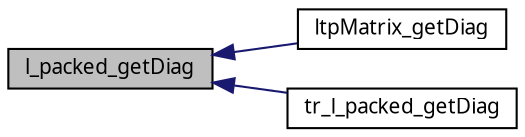 digraph G
{
  edge [fontname="FreeSans.ttf",fontsize=10,labelfontname="FreeSans.ttf",labelfontsize=10];
  node [fontname="FreeSans.ttf",fontsize=10,shape=record];
  rankdir=LR;
  Node1 [label="l_packed_getDiag",height=0.2,width=0.4,color="black", fillcolor="grey75", style="filled" fontcolor="black"];
  Node1 -> Node2 [dir=back,color="midnightblue",fontsize=10,style="solid",fontname="FreeSans.ttf"];
  Node2 [label="ltpMatrix_getDiag",height=0.2,width=0.4,color="black", fillcolor="white", style="filled",URL="$dtpMatrix_8h.html#ca5e59db106921bfc005cc0e1d096832"];
  Node1 -> Node3 [dir=back,color="midnightblue",fontsize=10,style="solid",fontname="FreeSans.ttf"];
  Node3 [label="tr_l_packed_getDiag",height=0.2,width=0.4,color="black", fillcolor="white", style="filled",URL="$Mutils_8h.html#abce976db950f54233c64465c0e06f31"];
}
